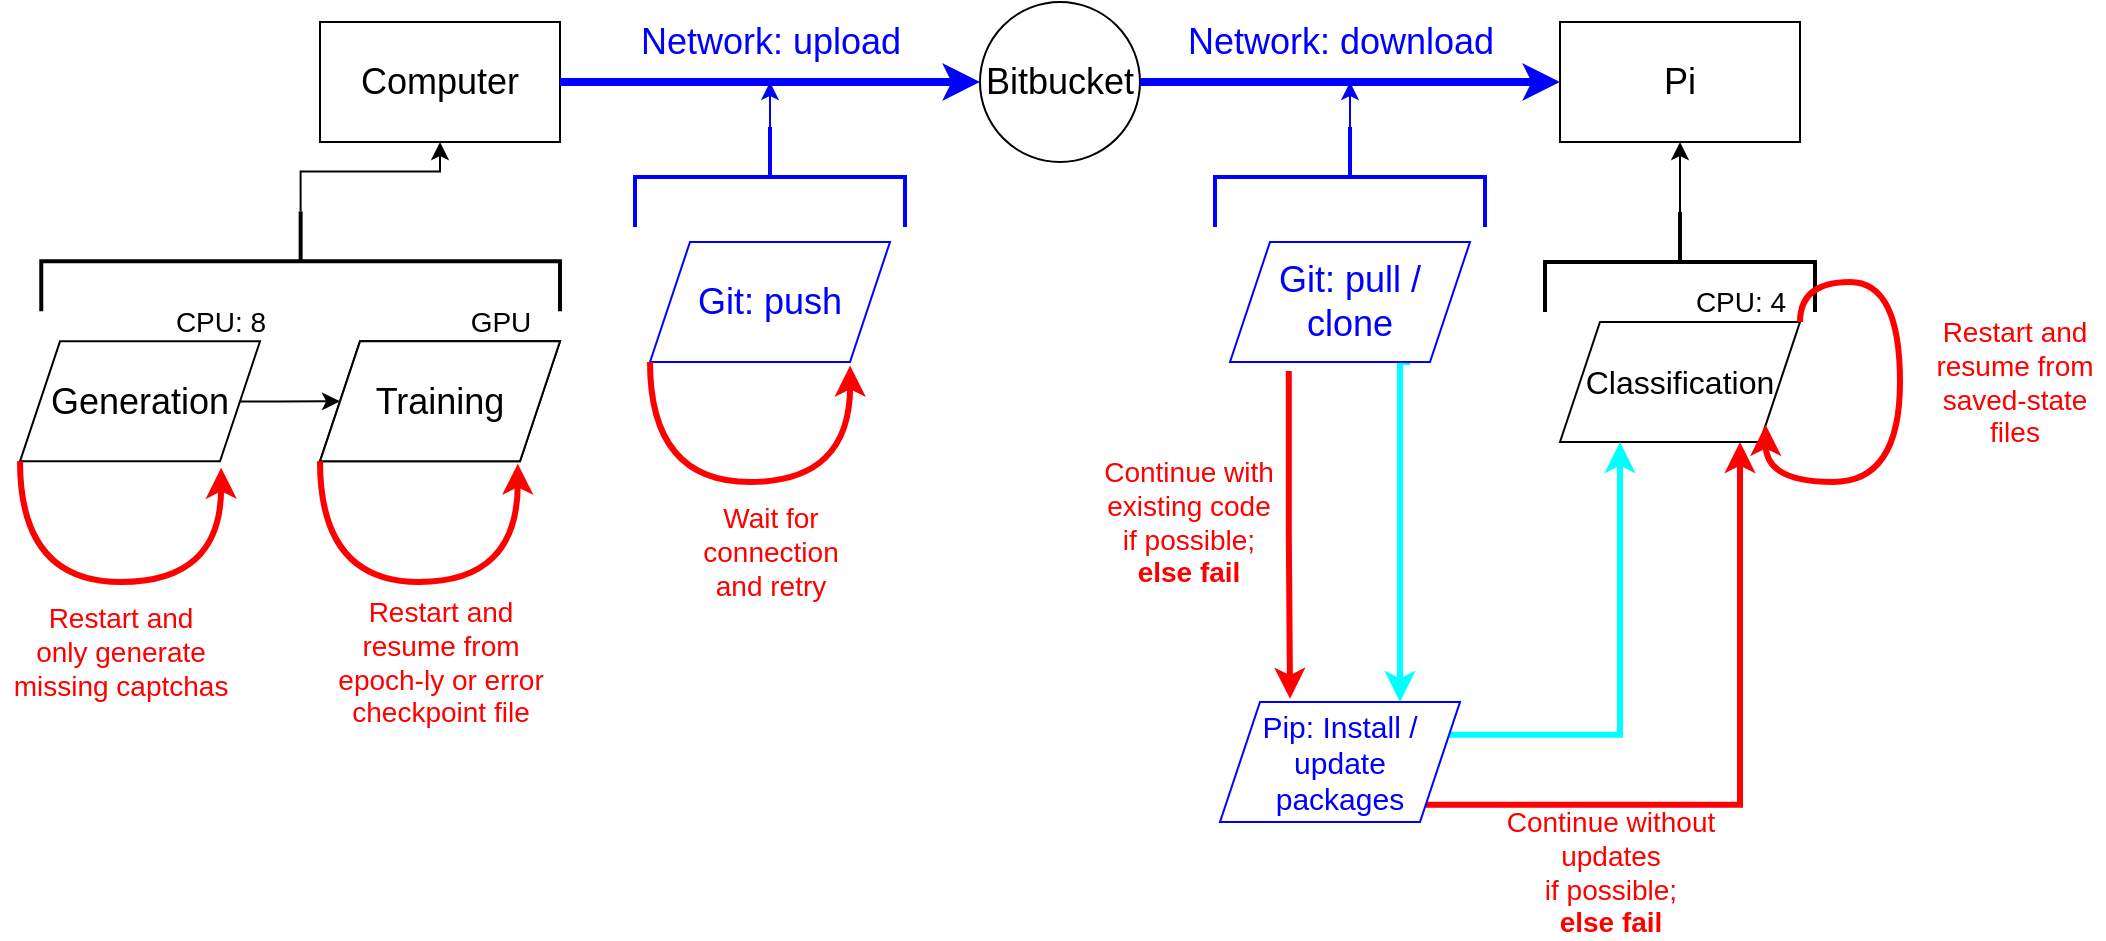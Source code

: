 <mxfile version="13.9.3" type="device"><diagram id="p06Ngty3QMFvI2qkotKL" name="Page-1"><mxGraphModel dx="2011" dy="693" grid="1" gridSize="10" guides="1" tooltips="1" connect="1" arrows="1" fold="1" page="1" pageScale="1" pageWidth="827" pageHeight="1169" math="0" shadow="0"><root><mxCell id="0"/><mxCell id="1" parent="0"/><mxCell id="VH7xlHPBlnrRaHXckdmQ-1" value="&lt;font style=&quot;font-size: 18px&quot;&gt;Computer&lt;/font&gt;" style="rounded=0;whiteSpace=wrap;html=1;" vertex="1" parent="1"><mxGeometry x="30" y="360" width="120" height="60" as="geometry"/></mxCell><mxCell id="VH7xlHPBlnrRaHXckdmQ-2" value="&lt;font style=&quot;font-size: 18px&quot;&gt;Pi&lt;/font&gt;" style="rounded=0;whiteSpace=wrap;html=1;" vertex="1" parent="1"><mxGeometry x="650" y="360" width="120" height="60" as="geometry"/></mxCell><mxCell id="VH7xlHPBlnrRaHXckdmQ-3" value="&lt;font style=&quot;font-size: 18px&quot;&gt;Bitbucket&lt;/font&gt;" style="ellipse;whiteSpace=wrap;html=1;aspect=fixed;" vertex="1" parent="1"><mxGeometry x="360" y="350" width="80" height="80" as="geometry"/></mxCell><mxCell id="VH7xlHPBlnrRaHXckdmQ-4" value="" style="endArrow=classic;html=1;exitX=1;exitY=0.5;exitDx=0;exitDy=0;entryX=0;entryY=0.5;entryDx=0;entryDy=0;strokeColor=#0000ff;strokeWidth=4;" edge="1" parent="1" source="VH7xlHPBlnrRaHXckdmQ-1" target="VH7xlHPBlnrRaHXckdmQ-3"><mxGeometry width="50" height="50" relative="1" as="geometry"><mxPoint x="240" y="530" as="sourcePoint"/><mxPoint x="290" y="480" as="targetPoint"/></mxGeometry></mxCell><mxCell id="VH7xlHPBlnrRaHXckdmQ-5" value="" style="endArrow=classic;html=1;exitX=1;exitY=0.5;exitDx=0;exitDy=0;entryX=0;entryY=0.5;entryDx=0;entryDy=0;strokeColor=#0000ff;strokeWidth=4;" edge="1" parent="1" source="VH7xlHPBlnrRaHXckdmQ-3" target="VH7xlHPBlnrRaHXckdmQ-2"><mxGeometry width="50" height="50" relative="1" as="geometry"><mxPoint x="340" y="500" as="sourcePoint"/><mxPoint x="550" y="500" as="targetPoint"/></mxGeometry></mxCell><mxCell id="VH7xlHPBlnrRaHXckdmQ-7" value="&lt;font style=&quot;font-size: 19px&quot;&gt;Training&lt;/font&gt;" style="shape=parallelogram;perimeter=parallelogramPerimeter;whiteSpace=wrap;html=1;fixedSize=1;" vertex="1" parent="1"><mxGeometry x="30" y="519.68" width="120" height="60" as="geometry"/></mxCell><mxCell id="VH7xlHPBlnrRaHXckdmQ-13" style="edgeStyle=orthogonalEdgeStyle;rounded=0;orthogonalLoop=1;jettySize=auto;html=1;entryX=0;entryY=0.5;entryDx=0;entryDy=0;" edge="1" parent="1" source="VH7xlHPBlnrRaHXckdmQ-8" target="VH7xlHPBlnrRaHXckdmQ-7"><mxGeometry relative="1" as="geometry"/></mxCell><mxCell id="VH7xlHPBlnrRaHXckdmQ-8" value="&lt;font style=&quot;font-size: 18px&quot;&gt;Generation&lt;/font&gt;" style="shape=parallelogram;perimeter=parallelogramPerimeter;whiteSpace=wrap;html=1;fixedSize=1;" vertex="1" parent="1"><mxGeometry x="-120" y="519.68" width="120" height="60" as="geometry"/></mxCell><mxCell id="VH7xlHPBlnrRaHXckdmQ-12" style="edgeStyle=orthogonalEdgeStyle;rounded=0;orthogonalLoop=1;jettySize=auto;html=1;entryX=0.5;entryY=1;entryDx=0;entryDy=0;" edge="1" parent="1" source="VH7xlHPBlnrRaHXckdmQ-11" target="VH7xlHPBlnrRaHXckdmQ-1"><mxGeometry relative="1" as="geometry"/></mxCell><mxCell id="VH7xlHPBlnrRaHXckdmQ-11" value="" style="strokeWidth=2;html=1;shape=mxgraph.flowchart.annotation_2;align=left;labelPosition=right;pointerEvents=1;rotation=90;" vertex="1" parent="1"><mxGeometry x="-4.68" y="350" width="50" height="259.37" as="geometry"/></mxCell><mxCell id="VH7xlHPBlnrRaHXckdmQ-16" value="&lt;font style=&quot;font-size: 16px&quot;&gt;Classification&lt;/font&gt;" style="shape=parallelogram;perimeter=parallelogramPerimeter;whiteSpace=wrap;html=1;fixedSize=1;" vertex="1" parent="1"><mxGeometry x="650" y="510" width="120" height="60" as="geometry"/></mxCell><mxCell id="VH7xlHPBlnrRaHXckdmQ-22" style="edgeStyle=orthogonalEdgeStyle;rounded=0;orthogonalLoop=1;jettySize=auto;html=1;entryX=0.5;entryY=1;entryDx=0;entryDy=0;strokeColor=#000000;strokeWidth=1;" edge="1" parent="1" source="VH7xlHPBlnrRaHXckdmQ-21" target="VH7xlHPBlnrRaHXckdmQ-2"><mxGeometry relative="1" as="geometry"/></mxCell><mxCell id="VH7xlHPBlnrRaHXckdmQ-21" value="" style="strokeWidth=2;html=1;shape=mxgraph.flowchart.annotation_2;align=left;labelPosition=right;pointerEvents=1;rotation=90;" vertex="1" parent="1"><mxGeometry x="685" y="412.5" width="50" height="135" as="geometry"/></mxCell><mxCell id="VH7xlHPBlnrRaHXckdmQ-28" style="edgeStyle=orthogonalEdgeStyle;rounded=0;orthogonalLoop=1;jettySize=auto;html=1;strokeWidth=1;strokeColor=#0000FF;" edge="1" parent="1" source="VH7xlHPBlnrRaHXckdmQ-23"><mxGeometry relative="1" as="geometry"><mxPoint x="545" y="390" as="targetPoint"/></mxGeometry></mxCell><mxCell id="VH7xlHPBlnrRaHXckdmQ-23" value="" style="strokeWidth=2;html=1;shape=mxgraph.flowchart.annotation_2;align=left;labelPosition=right;pointerEvents=1;rotation=90;strokeColor=#0000FF;" vertex="1" parent="1"><mxGeometry x="520" y="370" width="50" height="135" as="geometry"/></mxCell><mxCell id="VH7xlHPBlnrRaHXckdmQ-27" value="&lt;font style=&quot;font-size: 18px&quot;&gt;Training&lt;/font&gt;" style="shape=parallelogram;perimeter=parallelogramPerimeter;whiteSpace=wrap;html=1;fixedSize=1;" vertex="1" parent="1"><mxGeometry x="30" y="519.68" width="120" height="60" as="geometry"/></mxCell><mxCell id="VH7xlHPBlnrRaHXckdmQ-31" style="edgeStyle=orthogonalEdgeStyle;rounded=0;orthogonalLoop=1;jettySize=auto;html=1;entryX=0.75;entryY=0;entryDx=0;entryDy=0;strokeWidth=3;exitX=0.75;exitY=1;exitDx=0;exitDy=0;strokeColor=#00FFff;" edge="1" parent="1" source="VH7xlHPBlnrRaHXckdmQ-29" target="VH7xlHPBlnrRaHXckdmQ-30"><mxGeometry relative="1" as="geometry"><Array as="points"><mxPoint x="570" y="530"/></Array></mxGeometry></mxCell><mxCell id="VH7xlHPBlnrRaHXckdmQ-37" style="edgeStyle=orthogonalEdgeStyle;rounded=0;orthogonalLoop=1;jettySize=auto;html=1;entryX=0.292;entryY=-0.027;entryDx=0;entryDy=0;entryPerimeter=0;strokeColor=#ff0000;strokeWidth=3;exitX=0.245;exitY=1.076;exitDx=0;exitDy=0;exitPerimeter=0;" edge="1" parent="1" source="VH7xlHPBlnrRaHXckdmQ-29" target="VH7xlHPBlnrRaHXckdmQ-30"><mxGeometry relative="1" as="geometry"/></mxCell><mxCell id="VH7xlHPBlnrRaHXckdmQ-29" value="&lt;div style=&quot;font-size: 18px&quot;&gt;&lt;font style=&quot;font-size: 18px&quot; color=&quot;#0000FF&quot;&gt;Git: pull /&lt;/font&gt;&lt;/div&gt;&lt;div style=&quot;font-size: 18px&quot;&gt;&lt;font style=&quot;font-size: 18px&quot; color=&quot;#0000FF&quot;&gt;clone&lt;/font&gt;&lt;/div&gt;" style="shape=parallelogram;perimeter=parallelogramPerimeter;whiteSpace=wrap;html=1;fixedSize=1;strokeColor=#0000FF;" vertex="1" parent="1"><mxGeometry x="485" y="470" width="120" height="60" as="geometry"/></mxCell><mxCell id="VH7xlHPBlnrRaHXckdmQ-33" style="edgeStyle=orthogonalEdgeStyle;rounded=0;orthogonalLoop=1;jettySize=auto;html=1;exitX=1;exitY=1;exitDx=0;exitDy=0;entryX=0.75;entryY=1;entryDx=0;entryDy=0;strokeWidth=3;strokeColor=#ff0000;" edge="1" parent="1" source="VH7xlHPBlnrRaHXckdmQ-30" target="VH7xlHPBlnrRaHXckdmQ-16"><mxGeometry relative="1" as="geometry"/></mxCell><mxCell id="VH7xlHPBlnrRaHXckdmQ-34" style="edgeStyle=orthogonalEdgeStyle;rounded=0;orthogonalLoop=1;jettySize=auto;html=1;exitX=1;exitY=0.25;exitDx=0;exitDy=0;entryX=0.25;entryY=1;entryDx=0;entryDy=0;strokeWidth=3;strokeColor=#00ffff;" edge="1" parent="1" source="VH7xlHPBlnrRaHXckdmQ-30" target="VH7xlHPBlnrRaHXckdmQ-16"><mxGeometry relative="1" as="geometry"/></mxCell><mxCell id="VH7xlHPBlnrRaHXckdmQ-30" value="&lt;font style=&quot;font-size: 15px&quot; color=&quot;#0000FF&quot;&gt;Pip: Install /&lt;br&gt;&lt;/font&gt;&lt;div style=&quot;font-size: 15px&quot;&gt;&lt;font style=&quot;font-size: 15px&quot; color=&quot;#0000FF&quot;&gt;update&lt;/font&gt;&lt;/div&gt;&lt;div style=&quot;font-size: 15px&quot;&gt;&lt;font style=&quot;font-size: 15px&quot; color=&quot;#0000FF&quot;&gt;packages&lt;/font&gt;&lt;/div&gt;" style="shape=parallelogram;perimeter=parallelogramPerimeter;whiteSpace=wrap;html=1;fixedSize=1;strokeColor=#0000FF;" vertex="1" parent="1"><mxGeometry x="480" y="700" width="120" height="60" as="geometry"/></mxCell><mxCell id="VH7xlHPBlnrRaHXckdmQ-35" value="&lt;font style=&quot;font-size: 18px&quot; color=&quot;#0000ff&quot;&gt;Network: download&lt;br&gt;&lt;/font&gt;" style="text;html=1;align=center;verticalAlign=middle;resizable=0;points=[];autosize=1;strokeWidth=3;" vertex="1" parent="1"><mxGeometry x="455" y="360" width="170" height="20" as="geometry"/></mxCell><mxCell id="VH7xlHPBlnrRaHXckdmQ-36" value="&lt;font style=&quot;font-size: 18px&quot; color=&quot;#0000ff&quot;&gt;Network: upload&lt;br&gt;&lt;/font&gt;" style="text;html=1;align=center;verticalAlign=middle;resizable=0;points=[];autosize=1;strokeWidth=3;" vertex="1" parent="1"><mxGeometry x="180" y="360" width="150" height="20" as="geometry"/></mxCell><mxCell id="VH7xlHPBlnrRaHXckdmQ-38" value="&lt;div style=&quot;font-size: 14px&quot;&gt;&lt;font style=&quot;font-size: 14px&quot; color=&quot;#ff0000&quot;&gt;Continue with&lt;/font&gt;&lt;/div&gt;&lt;div style=&quot;font-size: 14px&quot;&gt;&lt;font style=&quot;font-size: 14px&quot; color=&quot;#ff0000&quot;&gt;existing code&lt;/font&gt;&lt;/div&gt;&lt;div style=&quot;font-size: 14px&quot;&gt;&lt;font style=&quot;font-size: 14px&quot; color=&quot;#ff0000&quot;&gt;if possible;&lt;/font&gt;&lt;/div&gt;&lt;div style=&quot;font-size: 14px&quot;&gt;&lt;font style=&quot;font-size: 14px&quot; color=&quot;#ff0000&quot;&gt;&lt;b&gt;else fail&lt;/b&gt;&lt;br&gt;&lt;/font&gt;&lt;/div&gt;" style="text;html=1;align=center;verticalAlign=middle;resizable=0;points=[];autosize=1;" vertex="1" parent="1"><mxGeometry x="414" y="580" width="100" height="60" as="geometry"/></mxCell><mxCell id="VH7xlHPBlnrRaHXckdmQ-40" value="&lt;div style=&quot;font-size: 14px&quot;&gt;&lt;font style=&quot;font-size: 14px&quot; color=&quot;#ff0000&quot;&gt;Continue without&lt;/font&gt;&lt;/div&gt;&lt;div style=&quot;font-size: 14px&quot;&gt;&lt;font style=&quot;font-size: 14px&quot; color=&quot;#ff0000&quot;&gt;updates&lt;/font&gt;&lt;/div&gt;&lt;div style=&quot;font-size: 14px&quot;&gt;&lt;font style=&quot;font-size: 14px&quot; color=&quot;#ff0000&quot;&gt;if possible;&lt;/font&gt;&lt;/div&gt;&lt;div style=&quot;font-size: 14px&quot;&gt;&lt;b&gt;&lt;font style=&quot;font-size: 14px&quot; color=&quot;#ff0000&quot;&gt;else fail&lt;br&gt;&lt;/font&gt;&lt;/b&gt;&lt;/div&gt;" style="text;html=1;align=center;verticalAlign=middle;resizable=0;points=[];autosize=1;" vertex="1" parent="1"><mxGeometry x="615" y="755" width="120" height="60" as="geometry"/></mxCell><mxCell id="VH7xlHPBlnrRaHXckdmQ-42" style="edgeStyle=orthogonalEdgeStyle;rounded=0;orthogonalLoop=1;jettySize=auto;html=1;strokeWidth=1;strokeColor=#0000FF;" edge="1" parent="1" source="VH7xlHPBlnrRaHXckdmQ-41"><mxGeometry relative="1" as="geometry"><mxPoint x="255.0" y="390" as="targetPoint"/></mxGeometry></mxCell><mxCell id="VH7xlHPBlnrRaHXckdmQ-41" value="" style="strokeWidth=2;html=1;shape=mxgraph.flowchart.annotation_2;align=left;labelPosition=right;pointerEvents=1;rotation=90;strokeColor=#0000FF;" vertex="1" parent="1"><mxGeometry x="230" y="370" width="50" height="135" as="geometry"/></mxCell><mxCell id="VH7xlHPBlnrRaHXckdmQ-43" value="&lt;font style=&quot;font-size: 18px&quot; color=&quot;#0000FF&quot;&gt;Git: push&lt;br&gt;&lt;/font&gt;" style="shape=parallelogram;perimeter=parallelogramPerimeter;whiteSpace=wrap;html=1;fixedSize=1;strokeColor=#0000FF;" vertex="1" parent="1"><mxGeometry x="195" y="470" width="120" height="60" as="geometry"/></mxCell><mxCell id="VH7xlHPBlnrRaHXckdmQ-45" style="edgeStyle=orthogonalEdgeStyle;orthogonalLoop=1;jettySize=auto;html=1;exitX=0;exitY=1;exitDx=0;exitDy=0;entryX=0.834;entryY=1.03;entryDx=0;entryDy=0;entryPerimeter=0;strokeWidth=3;curved=1;strokeColor=#ff0000;" edge="1" parent="1" source="VH7xlHPBlnrRaHXckdmQ-43" target="VH7xlHPBlnrRaHXckdmQ-43"><mxGeometry relative="1" as="geometry"><Array as="points"><mxPoint x="195" y="590"/><mxPoint x="295" y="590"/></Array></mxGeometry></mxCell><mxCell id="VH7xlHPBlnrRaHXckdmQ-46" value="&lt;div style=&quot;font-size: 14px&quot;&gt;&lt;font style=&quot;font-size: 14px&quot; color=&quot;#FF0000&quot;&gt;Wait for&lt;/font&gt;&lt;/div&gt;&lt;div style=&quot;font-size: 14px&quot;&gt;&lt;font style=&quot;font-size: 14px&quot; color=&quot;#FF0000&quot;&gt;connection&lt;/font&gt;&lt;/div&gt;&lt;div style=&quot;font-size: 14px&quot;&gt;&lt;font style=&quot;font-size: 14px&quot; color=&quot;#FF0000&quot;&gt;and retry&lt;/font&gt;&lt;/div&gt;" style="text;html=1;align=center;verticalAlign=middle;resizable=0;points=[];autosize=1;" vertex="1" parent="1"><mxGeometry x="215" y="600" width="80" height="50" as="geometry"/></mxCell><mxCell id="VH7xlHPBlnrRaHXckdmQ-47" style="edgeStyle=orthogonalEdgeStyle;curved=1;orthogonalLoop=1;jettySize=auto;html=1;exitX=0;exitY=1;exitDx=0;exitDy=0;entryX=0.838;entryY=1.053;entryDx=0;entryDy=0;entryPerimeter=0;strokeColor=#ff0000;strokeWidth=3;" edge="1" parent="1" source="VH7xlHPBlnrRaHXckdmQ-8" target="VH7xlHPBlnrRaHXckdmQ-8"><mxGeometry relative="1" as="geometry"><Array as="points"><mxPoint x="-120" y="640"/><mxPoint x="-19" y="640"/></Array></mxGeometry></mxCell><mxCell id="VH7xlHPBlnrRaHXckdmQ-48" style="edgeStyle=orthogonalEdgeStyle;curved=1;orthogonalLoop=1;jettySize=auto;html=1;exitX=0;exitY=1;exitDx=0;exitDy=0;entryX=0.824;entryY=1.019;entryDx=0;entryDy=0;entryPerimeter=0;strokeColor=#ff0000;strokeWidth=3;" edge="1" parent="1" source="VH7xlHPBlnrRaHXckdmQ-27" target="VH7xlHPBlnrRaHXckdmQ-27"><mxGeometry relative="1" as="geometry"><Array as="points"><mxPoint x="30" y="640"/><mxPoint x="129" y="640"/></Array></mxGeometry></mxCell><mxCell id="VH7xlHPBlnrRaHXckdmQ-49" value="&lt;div style=&quot;font-size: 14px&quot;&gt;&lt;font style=&quot;font-size: 14px&quot; color=&quot;#FF0000&quot;&gt;Restart and&lt;/font&gt;&lt;/div&gt;&lt;div style=&quot;font-size: 14px&quot;&gt;&lt;font style=&quot;font-size: 14px&quot; color=&quot;#FF0000&quot;&gt;only generate&lt;/font&gt;&lt;/div&gt;&lt;div style=&quot;font-size: 14px&quot;&gt;&lt;font style=&quot;font-size: 14px&quot; color=&quot;#FF0000&quot;&gt;missing captchas&lt;br&gt;&lt;/font&gt;&lt;/div&gt;" style="text;html=1;align=center;verticalAlign=middle;resizable=0;points=[];autosize=1;" vertex="1" parent="1"><mxGeometry x="-130" y="650" width="120" height="50" as="geometry"/></mxCell><mxCell id="VH7xlHPBlnrRaHXckdmQ-50" value="&lt;div style=&quot;font-size: 14px&quot;&gt;&lt;font style=&quot;font-size: 14px&quot; color=&quot;#FF0000&quot;&gt;Restart and&lt;/font&gt;&lt;/div&gt;&lt;div style=&quot;font-size: 14px&quot;&gt;&lt;font style=&quot;font-size: 14px&quot; color=&quot;#FF0000&quot;&gt;resume from&lt;/font&gt;&lt;/div&gt;&lt;div style=&quot;font-size: 14px&quot;&gt;&lt;font style=&quot;font-size: 14px&quot; color=&quot;#FF0000&quot;&gt;epoch-ly or error&lt;br&gt;&lt;/font&gt;&lt;/div&gt;&lt;div style=&quot;font-size: 14px&quot;&gt;&lt;font style=&quot;font-size: 14px&quot; color=&quot;#FF0000&quot;&gt;checkpoint file&lt;br&gt;&lt;/font&gt;&lt;/div&gt;" style="text;html=1;align=center;verticalAlign=middle;resizable=0;points=[];autosize=1;" vertex="1" parent="1"><mxGeometry x="30" y="650" width="120" height="60" as="geometry"/></mxCell><mxCell id="VH7xlHPBlnrRaHXckdmQ-54" style="edgeStyle=orthogonalEdgeStyle;curved=1;orthogonalLoop=1;jettySize=auto;html=1;exitX=1;exitY=0;exitDx=0;exitDy=0;entryX=1;entryY=1;entryDx=0;entryDy=0;strokeColor=#ff0000;strokeWidth=3;" edge="1" parent="1" source="VH7xlHPBlnrRaHXckdmQ-16" target="VH7xlHPBlnrRaHXckdmQ-16"><mxGeometry relative="1" as="geometry"><Array as="points"><mxPoint x="770" y="490"/><mxPoint x="820" y="490"/><mxPoint x="820" y="590"/><mxPoint x="753" y="590"/></Array></mxGeometry></mxCell><mxCell id="VH7xlHPBlnrRaHXckdmQ-56" value="&lt;div style=&quot;font-size: 14px&quot;&gt;&lt;font style=&quot;font-size: 14px&quot; color=&quot;#ff0000&quot;&gt;Restart and&lt;/font&gt;&lt;/div&gt;&lt;div style=&quot;font-size: 14px&quot;&gt;&lt;font style=&quot;font-size: 14px&quot; color=&quot;#ff0000&quot;&gt;resume from&lt;/font&gt;&lt;/div&gt;&lt;div style=&quot;font-size: 14px&quot;&gt;&lt;font style=&quot;font-size: 14px&quot; color=&quot;#ff0000&quot;&gt;saved-state&lt;/font&gt;&lt;/div&gt;&lt;div style=&quot;font-size: 14px&quot;&gt;&lt;font style=&quot;font-size: 14px&quot; color=&quot;#ff0000&quot;&gt;files&lt;br&gt;&lt;/font&gt;&lt;/div&gt;" style="text;html=1;align=center;verticalAlign=middle;resizable=0;points=[];autosize=1;" vertex="1" parent="1"><mxGeometry x="832" y="510" width="90" height="60" as="geometry"/></mxCell><mxCell id="VH7xlHPBlnrRaHXckdmQ-63" value="&lt;font style=&quot;font-size: 14px&quot;&gt;CPU: 8&lt;br&gt;&lt;/font&gt;" style="text;html=1;align=center;verticalAlign=middle;resizable=0;points=[];autosize=1;" vertex="1" parent="1"><mxGeometry x="-50" y="499.68" width="60" height="20" as="geometry"/></mxCell><mxCell id="VH7xlHPBlnrRaHXckdmQ-64" value="&lt;font style=&quot;font-size: 14px&quot;&gt;GPU&lt;/font&gt;" style="text;html=1;align=center;verticalAlign=middle;resizable=0;points=[];autosize=1;" vertex="1" parent="1"><mxGeometry x="100" y="499.68" width="40" height="20" as="geometry"/></mxCell><mxCell id="VH7xlHPBlnrRaHXckdmQ-65" value="&lt;font style=&quot;font-size: 14px&quot;&gt;CPU: 4&lt;br&gt;&lt;/font&gt;" style="text;html=1;align=center;verticalAlign=middle;resizable=0;points=[];autosize=1;" vertex="1" parent="1"><mxGeometry x="710" y="490" width="60" height="20" as="geometry"/></mxCell></root></mxGraphModel></diagram></mxfile>